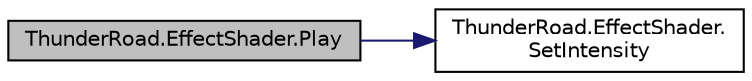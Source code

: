digraph "ThunderRoad.EffectShader.Play"
{
 // LATEX_PDF_SIZE
  edge [fontname="Helvetica",fontsize="10",labelfontname="Helvetica",labelfontsize="10"];
  node [fontname="Helvetica",fontsize="10",shape=record];
  rankdir="LR";
  Node1 [label="ThunderRoad.EffectShader.Play",height=0.2,width=0.4,color="black", fillcolor="grey75", style="filled", fontcolor="black",tooltip="Plays this instance."];
  Node1 -> Node2 [color="midnightblue",fontsize="10",style="solid",fontname="Helvetica"];
  Node2 [label="ThunderRoad.EffectShader.\lSetIntensity",height=0.2,width=0.4,color="black", fillcolor="white", style="filled",URL="$class_thunder_road_1_1_effect_shader.html#a81e10df1bb7527426774861e421959c7",tooltip="Sets the intensity."];
}
